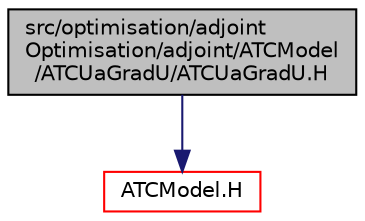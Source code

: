 digraph "src/optimisation/adjointOptimisation/adjoint/ATCModel/ATCUaGradU/ATCUaGradU.H"
{
  bgcolor="transparent";
  edge [fontname="Helvetica",fontsize="10",labelfontname="Helvetica",labelfontsize="10"];
  node [fontname="Helvetica",fontsize="10",shape=record];
  Node1 [label="src/optimisation/adjoint\lOptimisation/adjoint/ATCModel\l/ATCUaGradU/ATCUaGradU.H",height=0.2,width=0.4,color="black", fillcolor="grey75", style="filled" fontcolor="black"];
  Node1 -> Node2 [color="midnightblue",fontsize="10",style="solid",fontname="Helvetica"];
  Node2 [label="ATCModel.H",height=0.2,width=0.4,color="red",URL="$ATCModel_8H.html"];
}
